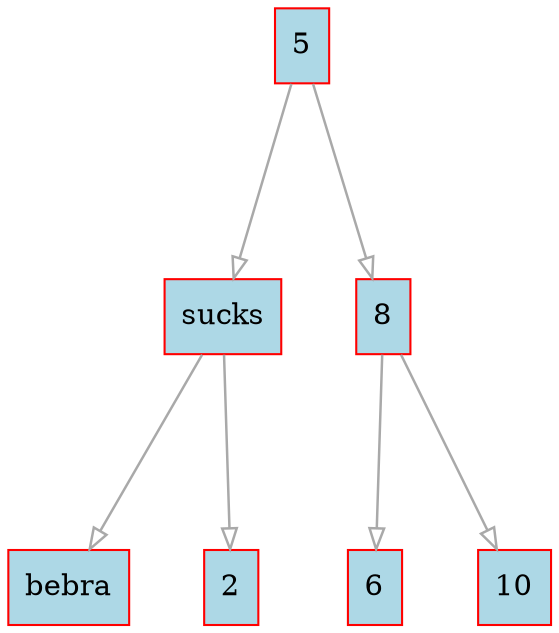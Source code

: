 
    digraph g {
        dpi      = 200;
        fontname = "Comic Sans MS";
        fontsize = 20;
        rankdir   =  TB;
        edge [color = darkgrey, arrowhead = onormal, arrowsize = 1, penwidth = 1.2]
        graph[fillcolor = lightgreen, ranksep = 1.3, nodesep = 0.5,
        style = "rounded, filled",color = green, penwidth = 2]

    Node0000000000e524b0[shape=rectangle, color="red", width=0.2, style="filled",fillcolor="lightblue", label="5"] 
 
Node0000000000e57460[shape=rectangle, color="red", width=0.2, style="filled",fillcolor="lightblue", label="sucks"] 
 
Node0000000000e52690[shape=rectangle, color="red", width=0.2, style="filled",fillcolor="lightblue", label="bebra"] 
 
Node0000000000e52510[shape=rectangle, color="red", width=0.2, style="filled",fillcolor="lightblue", label="2"] 
 
Node0000000000e52570[shape=rectangle, color="red", width=0.2, style="filled",fillcolor="lightblue", label="8"] 
 
Node0000000000e52630[shape=rectangle, color="red", width=0.2, style="filled",fillcolor="lightblue", label="6"] 
 
Node0000000000e525d0[shape=rectangle, color="red", width=0.2, style="filled",fillcolor="lightblue", label="10"] 
 
Node0000000000e524b0->Node0000000000e57460
Node0000000000e57460->Node0000000000e52690
Node0000000000e57460->Node0000000000e52510
Node0000000000e524b0->Node0000000000e52570
Node0000000000e52570->Node0000000000e52630
Node0000000000e52570->Node0000000000e525d0
}
